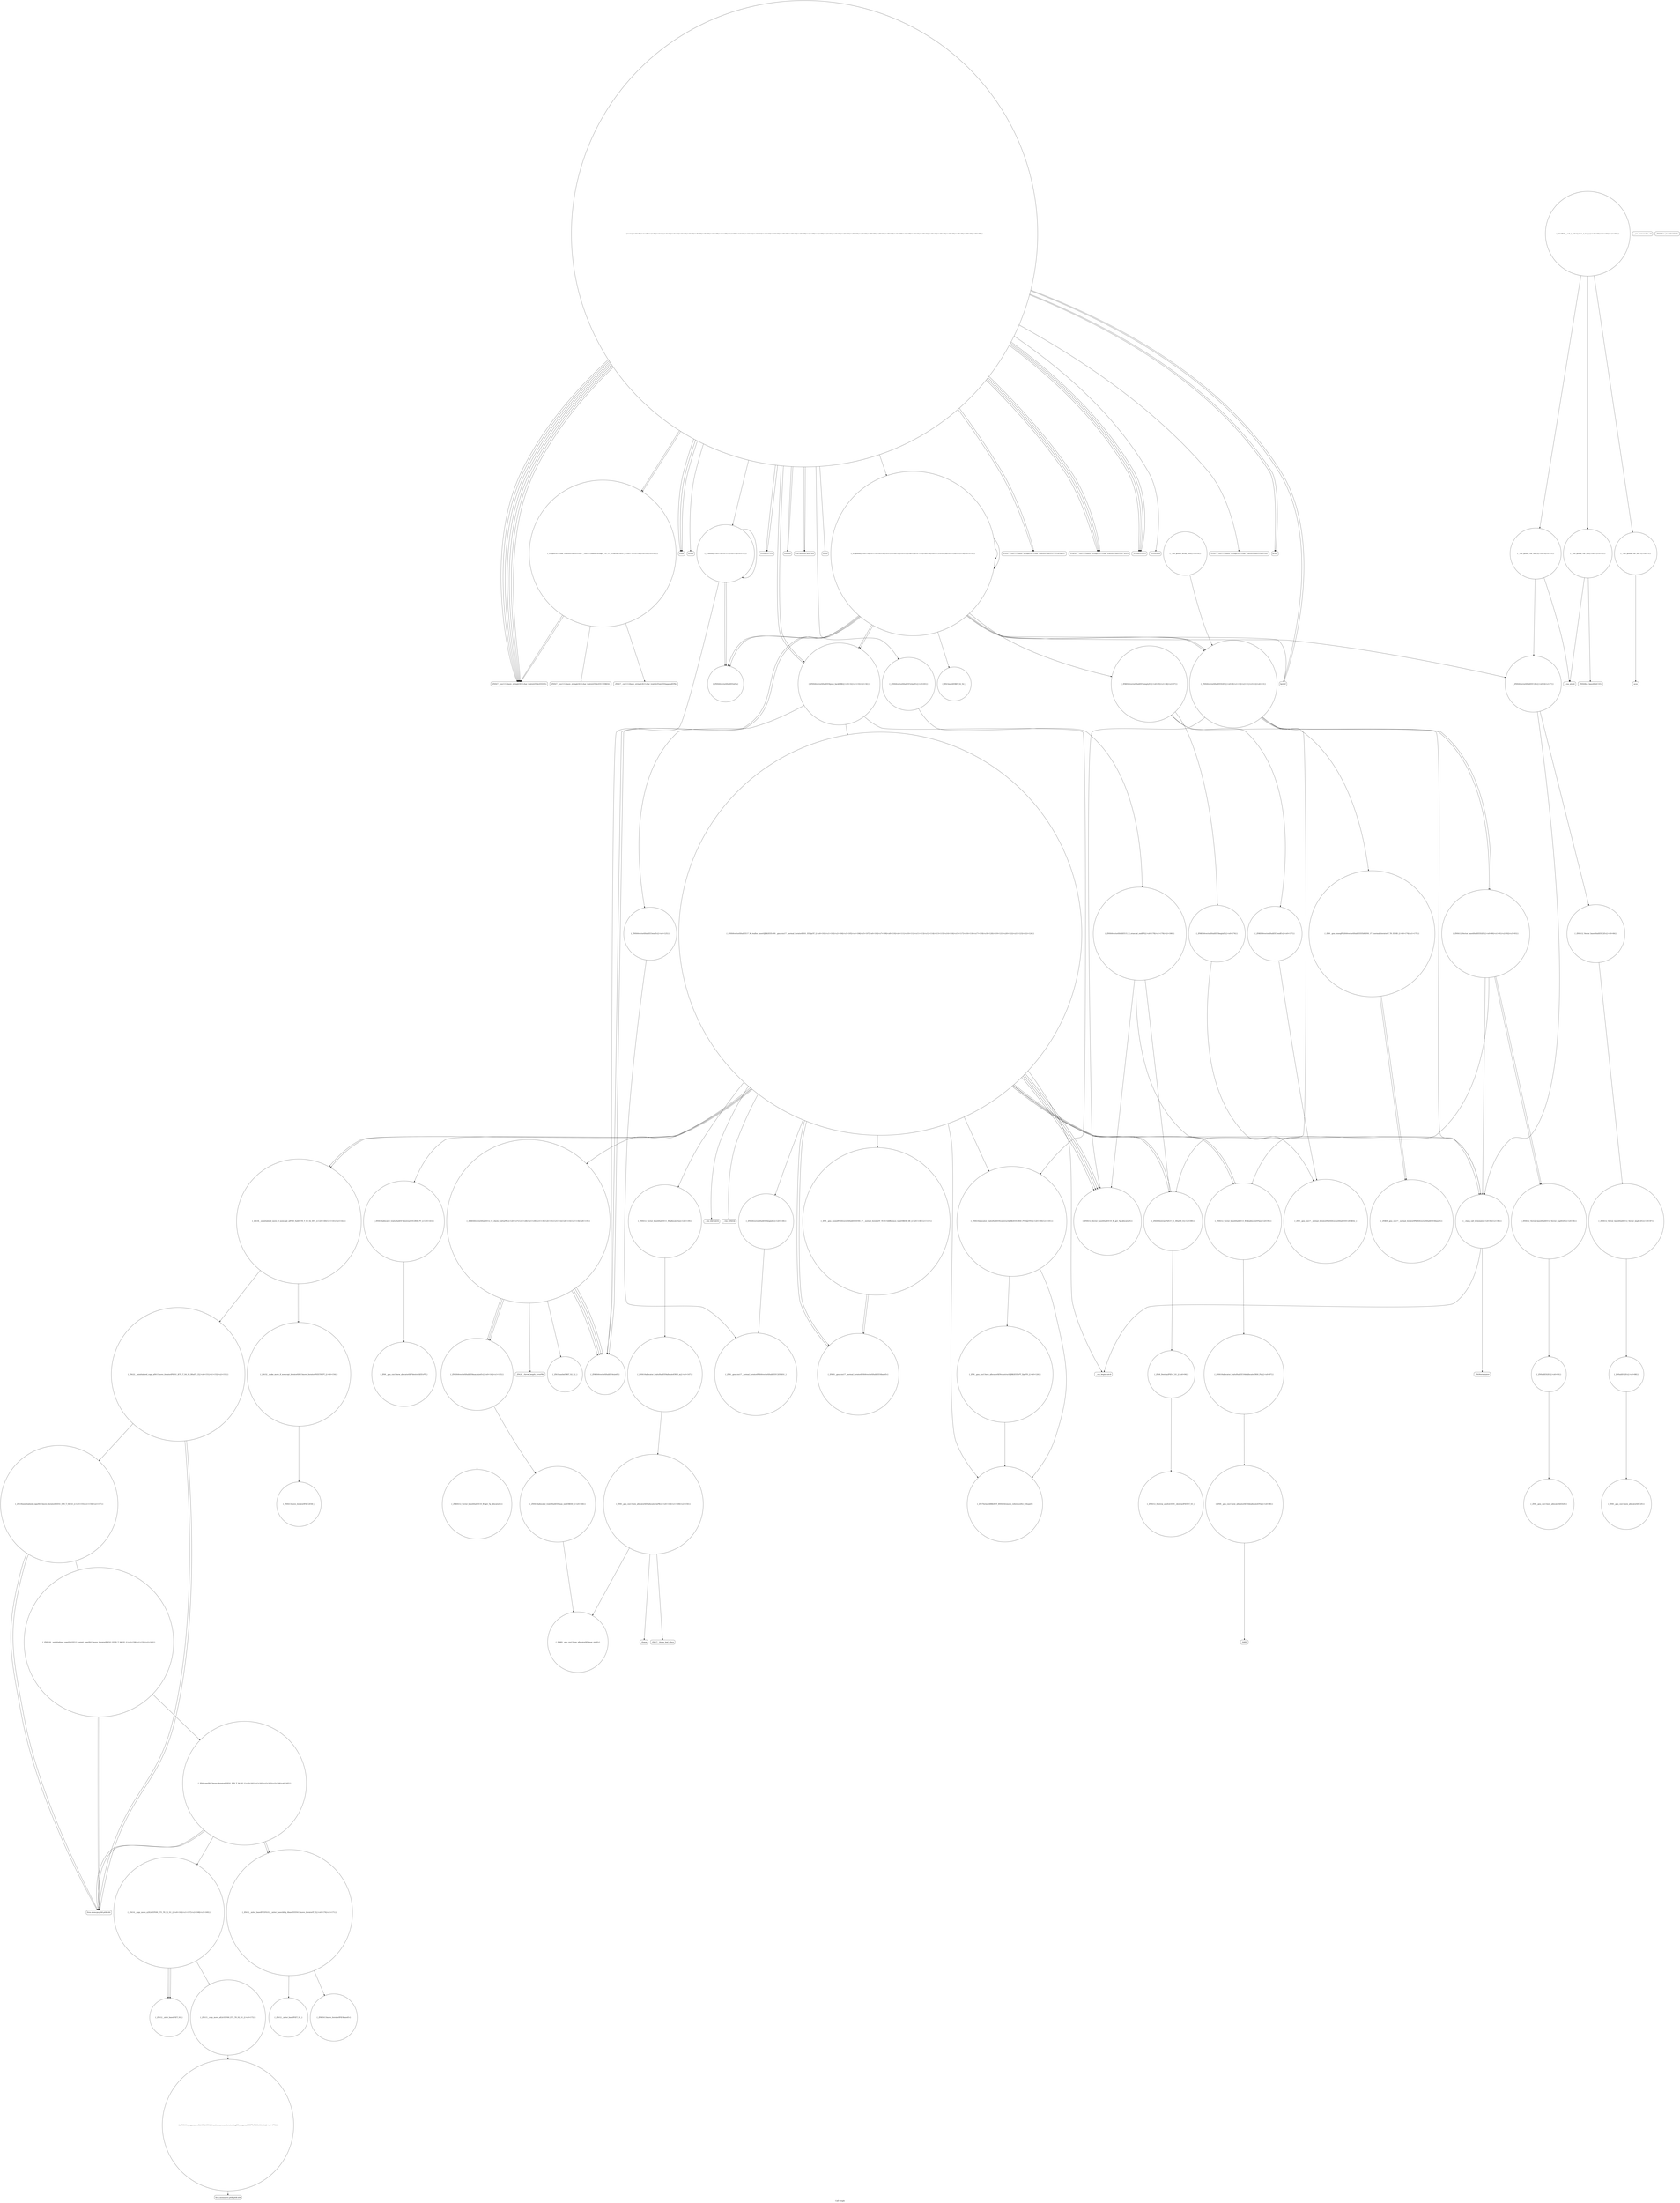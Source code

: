digraph "Call Graph" {
	label="Call Graph";

	Node0x55b2437f7b80 [shape=record,shape=circle,label="{__cxx_global_var_init|{<s0>1|<s1>2}}"];
	Node0x55b2437f7b80:s0 -> Node0x55b2437f7c00[color=black];
	Node0x55b2437f7b80:s1 -> Node0x55b2437f7d00[color=black];
	Node0x55b2437fb8a0 [shape=record,shape=circle,label="{_ZSt12__niter_baseIPiET_S1_}"];
	Node0x55b2437f7f00 [shape=record,shape=circle,label="{_ZNSt6vectorIiSaIiEEC2Ev|{<s0>6|<s1>7}}"];
	Node0x55b2437f7f00:s0 -> Node0x55b2437f8e00[color=black];
	Node0x55b2437f7f00:s1 -> Node0x55b2437f8e80[color=black];
	Node0x55b2437f9400 [shape=record,shape=circle,label="{_ZN9__gnu_cxxeqIPKiSt6vectorIiSaIiEEEEbRKNS_17__normal_iteratorIT_T0_EESB_|{<s0>174|<s1>175}}"];
	Node0x55b2437f9400:s0 -> Node0x55b2437f9580[color=black];
	Node0x55b2437f9400:s1 -> Node0x55b2437f9580[color=black];
	Node0x55b2437f8280 [shape=record,shape=circle,label="{_ZNSt6vectorIiSaIiEE9push_backERKi|{<s0>32|<s1>33|<s2>34}}"];
	Node0x55b2437f8280:s0 -> Node0x55b2437fa7a0[color=black];
	Node0x55b2437f8280:s1 -> Node0x55b2437fa8a0[color=black];
	Node0x55b2437f8280:s2 -> Node0x55b2437fa820[color=black];
	Node0x55b2437f8600 [shape=record,shape=Mrecord,label="{_ZNSt7__cxx1112basic_stringIcSt11char_traitsIcESaIcEEC1EPKcRKS3_}"];
	Node0x55b2437f8980 [shape=record,shape=Mrecord,label="{_ZNKSt7__cxx1112basic_stringIcSt11char_traitsIcESaIcEE5c_strEv}"];
	Node0x55b2437f8d00 [shape=record,shape=Mrecord,label="{_ZNSt7__cxx1112basic_stringIcSt11char_traitsIcESaIcEEC1ERKS4_}"];
	Node0x55b2437f9080 [shape=record,shape=circle,label="{_ZNSaIiEC2Ev|{<s0>88}}"];
	Node0x55b2437f9080:s0 -> Node0x55b2437f9100[color=black];
	Node0x55b2437fa420 [shape=record,shape=circle,label="{_ZNSt12_Vector_baseIiSaIiEE13_M_deallocateEPim|{<s0>95}}"];
	Node0x55b2437fa420:s0 -> Node0x55b2437fa520[color=black];
	Node0x55b2437fa7a0 [shape=record,shape=circle,label="{_ZNSt16allocator_traitsISaIiEE9constructIiJRKiEEEvRS0_PT_DpOT0_|{<s0>100|<s1>101}}"];
	Node0x55b2437fa7a0:s0 -> Node0x55b2437fa9a0[color=black];
	Node0x55b2437fa7a0:s1 -> Node0x55b2437fa920[color=black];
	Node0x55b2437fab20 [shape=record,shape=circle,label="{_ZNSt6vectorIiSaIiEE5beginEv|{<s0>138}}"];
	Node0x55b2437fab20:s0 -> Node0x55b2437fb1a0[color=black];
	Node0x55b2437faea0 [shape=record,shape=circle,label="{_ZNKSt6vectorIiSaIiEE8max_sizeEv|{<s0>144|<s1>145}}"];
	Node0x55b2437faea0:s0 -> Node0x55b2437fb0a0[color=black];
	Node0x55b2437faea0:s1 -> Node0x55b2437fb020[color=black];
	Node0x55b2437fb220 [shape=record,shape=circle,label="{_ZNSt16allocator_traitsISaIiEE8allocateERS0_m|{<s0>147}}"];
	Node0x55b2437fb220:s0 -> Node0x55b2437fb2a0[color=black];
	Node0x55b2437fb5a0 [shape=record,shape=Mrecord,label="{llvm.memcpy.p0i8.p0i8.i64}"];
	Node0x55b2437f7c00 [shape=record,shape=Mrecord,label="{_ZNSt8ios_base4InitC1Ev}"];
	Node0x55b2437fb920 [shape=record,shape=circle,label="{_ZNSt11__copy_moveILb1ELb1ESt26random_access_iterator_tagE8__copy_mIiEEPT_PKS3_S6_S4_|{<s0>173}}"];
	Node0x55b2437fb920:s0 -> Node0x55b2437fb9a0[color=black];
	Node0x55b2437f7f80 [shape=record,shape=circle,label="{__cxx_global_array_dtor|{<s0>8}}"];
	Node0x55b2437f7f80:s0 -> Node0x55b2437f8000[color=black];
	Node0x55b2437f9480 [shape=record,shape=circle,label="{_ZNKSt6vectorIiSaIiEE5beginEv|{<s0>176}}"];
	Node0x55b2437f9480:s0 -> Node0x55b2437f9600[color=black];
	Node0x55b2437f8300 [shape=record,shape=Mrecord,label="{__gxx_personality_v0}"];
	Node0x55b2437f8680 [shape=record,shape=Mrecord,label="{_ZNSaIcED1Ev}"];
	Node0x55b2437f8a00 [shape=record,shape=Mrecord,label="{_ZNSirsERi}"];
	Node0x55b2437f8d80 [shape=record,shape=Mrecord,label="{_ZNSt7__cxx1112basic_stringIcSt11char_traitsIcESaIcEE6appendEPKc}"];
	Node0x55b2437f9100 [shape=record,shape=circle,label="{_ZN9__gnu_cxx13new_allocatorIiEC2Ev}"];
	Node0x55b2437fa4a0 [shape=record,shape=circle,label="{_ZNSt12_Vector_baseIiSaIiEE12_Vector_implD2Ev|{<s0>96}}"];
	Node0x55b2437fa4a0:s0 -> Node0x55b2437fa6a0[color=black];
	Node0x55b2437fa820 [shape=record,shape=circle,label="{_ZNSt6vectorIiSaIiEE17_M_realloc_insertIJRKiEEEvN9__gnu_cxx17__normal_iteratorIPiS1_EEDpOT_|{<s0>102|<s1>103|<s2>104|<s3>105|<s4>106|<s5>107|<s6>108|<s7>109|<s8>110|<s9>111|<s10>112|<s11>113|<s12>114|<s13>115|<s14>116|<s15>117|<s16>118|<s17>119|<s18>120|<s19>121|<s20>122|<s21>123|<s22>124}}"];
	Node0x55b2437fa820:s0 -> Node0x55b2437faa20[color=black];
	Node0x55b2437fa820:s1 -> Node0x55b2437fab20[color=black];
	Node0x55b2437fa820:s2 -> Node0x55b2437faaa0[color=black];
	Node0x55b2437fa820:s3 -> Node0x55b2437faba0[color=black];
	Node0x55b2437fa820:s4 -> Node0x55b2437fa9a0[color=black];
	Node0x55b2437fa820:s5 -> Node0x55b2437fa7a0[color=black];
	Node0x55b2437fa820:s6 -> Node0x55b2437faca0[color=black];
	Node0x55b2437fa820:s7 -> Node0x55b2437f9200[color=black];
	Node0x55b2437fa820:s8 -> Node0x55b2437fac20[color=black];
	Node0x55b2437fa820:s9 -> Node0x55b2437faca0[color=black];
	Node0x55b2437fa820:s10 -> Node0x55b2437f9200[color=black];
	Node0x55b2437fa820:s11 -> Node0x55b2437fac20[color=black];
	Node0x55b2437fa820:s12 -> Node0x55b2437f8f00[color=black];
	Node0x55b2437fa820:s13 -> Node0x55b2437fad20[color=black];
	Node0x55b2437fa820:s14 -> Node0x55b2437fae20[color=black];
	Node0x55b2437fa820:s15 -> Node0x55b2437f9200[color=black];
	Node0x55b2437fa820:s16 -> Node0x55b2437f9180[color=black];
	Node0x55b2437fa820:s17 -> Node0x55b2437fa420[color=black];
	Node0x55b2437fa820:s18 -> Node0x55b2437fada0[color=black];
	Node0x55b2437fa820:s19 -> Node0x55b2437f9200[color=black];
	Node0x55b2437fa820:s20 -> Node0x55b2437f9180[color=black];
	Node0x55b2437fa820:s21 -> Node0x55b2437fa420[color=black];
	Node0x55b2437fa820:s22 -> Node0x55b2437f8e80[color=black];
	Node0x55b2437faba0 [shape=record,shape=circle,label="{_ZNSt12_Vector_baseIiSaIiEE11_M_allocateEm|{<s0>139}}"];
	Node0x55b2437faba0:s0 -> Node0x55b2437fb220[color=black];
	Node0x55b2437faf20 [shape=record,shape=Mrecord,label="{_ZSt20__throw_length_errorPKc}"];
	Node0x55b2437fb2a0 [shape=record,shape=circle,label="{_ZN9__gnu_cxx13new_allocatorIiE8allocateEmPKv|{<s0>148|<s1>149|<s2>150}}"];
	Node0x55b2437fb2a0:s0 -> Node0x55b2437fb120[color=black];
	Node0x55b2437fb2a0:s1 -> Node0x55b2437fb320[color=black];
	Node0x55b2437fb2a0:s2 -> Node0x55b2437fb3a0[color=black];
	Node0x55b2437fb620 [shape=record,shape=circle,label="{_ZNSt20__uninitialized_copyILb1EE13__uninit_copyISt13move_iteratorIPiES3_EET0_T_S6_S5_|{<s0>158|<s1>159|<s2>160}}"];
	Node0x55b2437fb620:s0 -> Node0x55b2437fb5a0[color=black];
	Node0x55b2437fb620:s1 -> Node0x55b2437fb5a0[color=black];
	Node0x55b2437fb620:s2 -> Node0x55b2437fb6a0[color=black];
	Node0x55b2437f7c80 [shape=record,shape=Mrecord,label="{_ZNSt8ios_base4InitD1Ev}"];
	Node0x55b2437fb9a0 [shape=record,shape=Mrecord,label="{llvm.memmove.p0i8.p0i8.i64}"];
	Node0x55b2437f8000 [shape=record,shape=circle,label="{_ZNSt6vectorIiSaIiEED2Ev|{<s0>9|<s1>10|<s2>11|<s3>12|<s4>13}}"];
	Node0x55b2437f8000:s0 -> Node0x55b2437f9200[color=black];
	Node0x55b2437f8000:s1 -> Node0x55b2437f9180[color=black];
	Node0x55b2437f8000:s2 -> Node0x55b2437f9280[color=black];
	Node0x55b2437f8000:s3 -> Node0x55b2437f9280[color=black];
	Node0x55b2437f8000:s4 -> Node0x55b2437f8e80[color=black];
	Node0x55b2437f9500 [shape=record,shape=circle,label="{_ZNKSt6vectorIiSaIiEE3endEv|{<s0>177}}"];
	Node0x55b2437f9500:s0 -> Node0x55b2437f9600[color=black];
	Node0x55b2437f8380 [shape=record,shape=Mrecord,label="{fprintf}"];
	Node0x55b2437f8700 [shape=record,shape=Mrecord,label="{_ZNSt7__cxx1112basic_stringIcSt11char_traitsIcESaIcEEaSEOS4_}"];
	Node0x55b2437f8a80 [shape=record,shape=Mrecord,label="{printf}"];
	Node0x55b2437f8e00 [shape=record,shape=circle,label="{_ZNSt12_Vector_baseIiSaIiEEC2Ev|{<s0>84}}"];
	Node0x55b2437f8e00:s0 -> Node0x55b2437f9000[color=black];
	Node0x55b2437f9180 [shape=record,shape=circle,label="{_ZSt8_DestroyIPiiEvT_S1_RSaIT0_E|{<s0>89}}"];
	Node0x55b2437f9180:s0 -> Node0x55b2437f9300[color=black];
	Node0x55b2437fa520 [shape=record,shape=circle,label="{_ZNSt16allocator_traitsISaIiEE10deallocateERS0_Pim|{<s0>97}}"];
	Node0x55b2437fa520:s0 -> Node0x55b2437fa5a0[color=black];
	Node0x55b2437fa8a0 [shape=record,shape=circle,label="{_ZNSt6vectorIiSaIiEE3endEv|{<s0>125}}"];
	Node0x55b2437fa8a0:s0 -> Node0x55b2437fb1a0[color=black];
	Node0x55b2437fac20 [shape=record,shape=circle,label="{_ZSt34__uninitialized_move_if_noexcept_aIPiS0_SaIiEET0_T_S3_S2_RT1_|{<s0>140|<s1>141|<s2>142}}"];
	Node0x55b2437fac20:s0 -> Node0x55b2437fb4a0[color=black];
	Node0x55b2437fac20:s1 -> Node0x55b2437fb4a0[color=black];
	Node0x55b2437fac20:s2 -> Node0x55b2437fb420[color=black];
	Node0x55b2437fafa0 [shape=record,shape=circle,label="{_ZSt3maxImERKT_S2_S2_}"];
	Node0x55b2437fb320 [shape=record,shape=Mrecord,label="{_ZSt17__throw_bad_allocv}"];
	Node0x55b2437fb6a0 [shape=record,shape=circle,label="{_ZSt4copyISt13move_iteratorIPiES1_ET0_T_S4_S3_|{<s0>161|<s1>162|<s2>163|<s3>164|<s4>165}}"];
	Node0x55b2437fb6a0:s0 -> Node0x55b2437fb5a0[color=black];
	Node0x55b2437fb6a0:s1 -> Node0x55b2437fb7a0[color=black];
	Node0x55b2437fb6a0:s2 -> Node0x55b2437fb5a0[color=black];
	Node0x55b2437fb6a0:s3 -> Node0x55b2437fb7a0[color=black];
	Node0x55b2437fb6a0:s4 -> Node0x55b2437fb720[color=black];
	Node0x55b2437f7d00 [shape=record,shape=Mrecord,label="{__cxa_atexit}"];
	Node0x55b2437fba20 [shape=record,shape=circle,label="{_ZSt12__miter_baseIPiET_S1_}"];
	Node0x55b2437f8080 [shape=record,shape=circle,label="{_Z3dfsiii|{<s0>14|<s1>15|<s2>16|<s3>17}}"];
	Node0x55b2437f8080:s0 -> Node0x55b2437f8100[color=black];
	Node0x55b2437f8080:s1 -> Node0x55b2437f8180[color=black];
	Node0x55b2437f8080:s2 -> Node0x55b2437f8180[color=black];
	Node0x55b2437f8080:s3 -> Node0x55b2437f8080[color=black];
	Node0x55b2437f9580 [shape=record,shape=circle,label="{_ZNK9__gnu_cxx17__normal_iteratorIPKiSt6vectorIiSaIiEEE4baseEv}"];
	Node0x55b2437f8400 [shape=record,shape=circle,label="{_ZNKSt6vectorIiSaIiEE5emptyEv|{<s0>35|<s1>36|<s2>37}}"];
	Node0x55b2437f8400:s0 -> Node0x55b2437f9480[color=black];
	Node0x55b2437f8400:s1 -> Node0x55b2437f9500[color=black];
	Node0x55b2437f8400:s2 -> Node0x55b2437f9400[color=black];
	Node0x55b2437f8780 [shape=record,shape=Mrecord,label="{_ZNSt7__cxx1112basic_stringIcSt11char_traitsIcESaIcEED1Ev}"];
	Node0x55b2437f8b00 [shape=record,shape=Mrecord,label="{scanf}"];
	Node0x55b2437f8e80 [shape=record,shape=circle,label="{__clang_call_terminate|{<s0>85|<s1>86}}"];
	Node0x55b2437f8e80:s0 -> Node0x55b2437f8f00[color=black];
	Node0x55b2437f8e80:s1 -> Node0x55b2437f8f80[color=black];
	Node0x55b2437f9200 [shape=record,shape=circle,label="{_ZNSt12_Vector_baseIiSaIiEE19_M_get_Tp_allocatorEv}"];
	Node0x55b2437fa5a0 [shape=record,shape=circle,label="{_ZN9__gnu_cxx13new_allocatorIiE10deallocateEPim|{<s0>98}}"];
	Node0x55b2437fa5a0:s0 -> Node0x55b2437fa620[color=black];
	Node0x55b2437fa920 [shape=record,shape=circle,label="{_ZN9__gnu_cxx13new_allocatorIiE9constructIiJRKiEEEvPT_DpOT0_|{<s0>126}}"];
	Node0x55b2437fa920:s0 -> Node0x55b2437fa9a0[color=black];
	Node0x55b2437faca0 [shape=record,shape=circle,label="{_ZNK9__gnu_cxx17__normal_iteratorIPiSt6vectorIiSaIiEEE4baseEv}"];
	Node0x55b2437fb020 [shape=record,shape=circle,label="{_ZNSt16allocator_traitsISaIiEE8max_sizeERKS0_|{<s0>146}}"];
	Node0x55b2437fb020:s0 -> Node0x55b2437fb120[color=black];
	Node0x55b2437fb3a0 [shape=record,shape=Mrecord,label="{_Znwm}"];
	Node0x55b2437fb720 [shape=record,shape=circle,label="{_ZSt14__copy_move_a2ILb1EPiS0_ET1_T0_S2_S1_|{<s0>166|<s1>167|<s2>168|<s3>169}}"];
	Node0x55b2437fb720:s0 -> Node0x55b2437fb8a0[color=black];
	Node0x55b2437fb720:s1 -> Node0x55b2437fb8a0[color=black];
	Node0x55b2437fb720:s2 -> Node0x55b2437fb8a0[color=black];
	Node0x55b2437fb720:s3 -> Node0x55b2437fb820[color=black];
	Node0x55b2437f7d80 [shape=record,shape=circle,label="{__cxx_global_var_init.1|{<s0>3}}"];
	Node0x55b2437f7d80:s0 -> Node0x55b2437f7e00[color=black];
	Node0x55b2437fbaa0 [shape=record,shape=circle,label="{_ZNKSt13move_iteratorIPiE4baseEv}"];
	Node0x55b2437f8100 [shape=record,shape=circle,label="{_ZNKSt6vectorIiSaIiEE4sizeEv}"];
	Node0x55b2437f9600 [shape=record,shape=circle,label="{_ZN9__gnu_cxx17__normal_iteratorIPKiSt6vectorIiSaIiEEEC2ERKS2_}"];
	Node0x55b2437f8480 [shape=record,shape=circle,label="{_ZSt3maxIiERKT_S2_S2_}"];
	Node0x55b2437f8800 [shape=record,shape=Mrecord,label="{sscanf}"];
	Node0x55b2437f8b80 [shape=record,shape=circle,label="{_ZNSt6vectorIiSaIiEE5clearEv|{<s0>83}}"];
	Node0x55b2437f8b80:s0 -> Node0x55b2437f9680[color=black];
	Node0x55b2437f8f00 [shape=record,shape=Mrecord,label="{__cxa_begin_catch}"];
	Node0x55b2437f9280 [shape=record,shape=circle,label="{_ZNSt12_Vector_baseIiSaIiEED2Ev|{<s0>90|<s1>91|<s2>92|<s3>93}}"];
	Node0x55b2437f9280:s0 -> Node0x55b2437fa420[color=black];
	Node0x55b2437f9280:s1 -> Node0x55b2437fa4a0[color=black];
	Node0x55b2437f9280:s2 -> Node0x55b2437fa4a0[color=black];
	Node0x55b2437f9280:s3 -> Node0x55b2437f8e80[color=black];
	Node0x55b2437fa620 [shape=record,shape=Mrecord,label="{_ZdlPv}"];
	Node0x55b2437fa9a0 [shape=record,shape=circle,label="{_ZSt7forwardIRKiEOT_RNSt16remove_referenceIS2_E4typeE}"];
	Node0x55b2437fad20 [shape=record,shape=circle,label="{_ZNSt16allocator_traitsISaIiEE7destroyIiEEvRS0_PT_|{<s0>143}}"];
	Node0x55b2437fad20:s0 -> Node0x55b2437f9380[color=black];
	Node0x55b2437fb0a0 [shape=record,shape=circle,label="{_ZNKSt12_Vector_baseIiSaIiEE19_M_get_Tp_allocatorEv}"];
	Node0x55b2437fb420 [shape=record,shape=circle,label="{_ZSt22__uninitialized_copy_aISt13move_iteratorIPiES1_iET0_T_S4_S3_RSaIT1_E|{<s0>151|<s1>152|<s2>153}}"];
	Node0x55b2437fb420:s0 -> Node0x55b2437fb5a0[color=black];
	Node0x55b2437fb420:s1 -> Node0x55b2437fb5a0[color=black];
	Node0x55b2437fb420:s2 -> Node0x55b2437fb520[color=black];
	Node0x55b2437fb7a0 [shape=record,shape=circle,label="{_ZSt12__miter_baseIPiEDTcl12__miter_basecldtfp_4baseEEESt13move_iteratorIT_E|{<s0>170|<s1>171}}"];
	Node0x55b2437fb7a0:s0 -> Node0x55b2437fbaa0[color=black];
	Node0x55b2437fb7a0:s1 -> Node0x55b2437fba20[color=black];
	Node0x55b2437f7e00 [shape=record,shape=Mrecord,label="{acos}"];
	Node0x55b2437fbb20 [shape=record,shape=circle,label="{_ZNSt13move_iteratorIPiEC2ES0_}"];
	Node0x55b2437f8180 [shape=record,shape=circle,label="{_ZNSt6vectorIiSaIiEEixEm}"];
	Node0x55b2437f9680 [shape=record,shape=circle,label="{_ZNSt6vectorIiSaIiEE15_M_erase_at_endEPi|{<s0>178|<s1>179|<s2>180}}"];
	Node0x55b2437f9680:s0 -> Node0x55b2437f9200[color=black];
	Node0x55b2437f9680:s1 -> Node0x55b2437f9180[color=black];
	Node0x55b2437f9680:s2 -> Node0x55b2437f8e80[color=black];
	Node0x55b2437f8500 [shape=record,shape=circle,label="{main|{<s0>38|<s1>39|<s2>40|<s3>41|<s4>42|<s5>43|<s6>44|<s7>45|<s8>46|<s9>47|<s10>48|<s11>49|<s12>50|<s13>51|<s14>52|<s15>53|<s16>54|<s17>55|<s18>56|<s19>57|<s20>58|<s21>59|<s22>60|<s23>61|<s24>62|<s25>63|<s26>64|<s27>65|<s28>66|<s29>67|<s30>68|<s31>69|<s32>70|<s33>71|<s34>72|<s35>73|<s36>74|<s37>75|<s38>76|<s39>77|<s40>78}}"];
	Node0x55b2437f8500:s0 -> Node0x55b2437f8580[color=black];
	Node0x55b2437f8500:s1 -> Node0x55b2437f8600[color=black];
	Node0x55b2437f8500:s2 -> Node0x55b2437f8680[color=black];
	Node0x55b2437f8500:s3 -> Node0x55b2437f8580[color=black];
	Node0x55b2437f8500:s4 -> Node0x55b2437f8600[color=black];
	Node0x55b2437f8500:s5 -> Node0x55b2437f8700[color=black];
	Node0x55b2437f8500:s6 -> Node0x55b2437f8780[color=black];
	Node0x55b2437f8500:s7 -> Node0x55b2437f8680[color=black];
	Node0x55b2437f8500:s8 -> Node0x55b2437f8680[color=black];
	Node0x55b2437f8500:s9 -> Node0x55b2437f8680[color=black];
	Node0x55b2437f8500:s10 -> Node0x55b2437f8800[color=black];
	Node0x55b2437f8500:s11 -> Node0x55b2437f8900[color=black];
	Node0x55b2437f8500:s12 -> Node0x55b2437f8980[color=black];
	Node0x55b2437f8500:s13 -> Node0x55b2437f8880[color=black];
	Node0x55b2437f8500:s14 -> Node0x55b2437f8780[color=black];
	Node0x55b2437f8500:s15 -> Node0x55b2437f8900[color=black];
	Node0x55b2437f8500:s16 -> Node0x55b2437f8980[color=black];
	Node0x55b2437f8500:s17 -> Node0x55b2437f8880[color=black];
	Node0x55b2437f8500:s18 -> Node0x55b2437f8780[color=black];
	Node0x55b2437f8500:s19 -> Node0x55b2437f8a00[color=black];
	Node0x55b2437f8500:s20 -> Node0x55b2437f8980[color=black];
	Node0x55b2437f8500:s21 -> Node0x55b2437f8380[color=black];
	Node0x55b2437f8500:s22 -> Node0x55b2437f8a80[color=black];
	Node0x55b2437f8500:s23 -> Node0x55b2437f8b00[color=black];
	Node0x55b2437f8500:s24 -> Node0x55b2437f8b00[color=black];
	Node0x55b2437f8500:s25 -> Node0x55b2437f8780[color=black];
	Node0x55b2437f8500:s26 -> Node0x55b2437f8780[color=black];
	Node0x55b2437f8500:s27 -> Node0x55b2437f8b80[color=black];
	Node0x55b2437f8500:s28 -> Node0x55b2437f8b00[color=black];
	Node0x55b2437f8500:s29 -> Node0x55b2437f8280[color=black];
	Node0x55b2437f8500:s30 -> Node0x55b2437f8280[color=black];
	Node0x55b2437f8500:s31 -> Node0x55b2437f8080[color=black];
	Node0x55b2437f8500:s32 -> Node0x55b2437f8c00[color=black];
	Node0x55b2437f8500:s33 -> Node0x55b2437f8c00[color=black];
	Node0x55b2437f8500:s34 -> Node0x55b2437f8200[color=black];
	Node0x55b2437f8500:s35 -> Node0x55b2437f8a80[color=black];
	Node0x55b2437f8500:s36 -> Node0x55b2437f8c80[color=black];
	Node0x55b2437f8500:s37 -> Node0x55b2437f8980[color=black];
	Node0x55b2437f8500:s38 -> Node0x55b2437f8380[color=black];
	Node0x55b2437f8500:s39 -> Node0x55b2437f8780[color=black];
	Node0x55b2437f8500:s40 -> Node0x55b2437f8780[color=black];
	Node0x55b2437f8880 [shape=record,shape=Mrecord,label="{freopen}"];
	Node0x55b2437f8c00 [shape=record,shape=Mrecord,label="{llvm.memset.p0i8.i64}"];
	Node0x55b2437f8f80 [shape=record,shape=Mrecord,label="{_ZSt9terminatev}"];
	Node0x55b2437f9300 [shape=record,shape=circle,label="{_ZSt8_DestroyIPiEvT_S1_|{<s0>94}}"];
	Node0x55b2437f9300:s0 -> Node0x55b2437fa3a0[color=black];
	Node0x55b2437fa6a0 [shape=record,shape=circle,label="{_ZNSaIiED2Ev|{<s0>99}}"];
	Node0x55b2437fa6a0:s0 -> Node0x55b2437fa720[color=black];
	Node0x55b2437faa20 [shape=record,shape=circle,label="{_ZNKSt6vectorIiSaIiEE12_M_check_lenEmPKc|{<s0>127|<s1>128|<s2>129|<s3>130|<s4>131|<s5>132|<s6>133|<s7>134|<s8>135}}"];
	Node0x55b2437faa20:s0 -> Node0x55b2437faea0[color=black];
	Node0x55b2437faa20:s1 -> Node0x55b2437f8100[color=black];
	Node0x55b2437faa20:s2 -> Node0x55b2437faf20[color=black];
	Node0x55b2437faa20:s3 -> Node0x55b2437f8100[color=black];
	Node0x55b2437faa20:s4 -> Node0x55b2437f8100[color=black];
	Node0x55b2437faa20:s5 -> Node0x55b2437fafa0[color=black];
	Node0x55b2437faa20:s6 -> Node0x55b2437f8100[color=black];
	Node0x55b2437faa20:s7 -> Node0x55b2437faea0[color=black];
	Node0x55b2437faa20:s8 -> Node0x55b2437faea0[color=black];
	Node0x55b2437fada0 [shape=record,shape=Mrecord,label="{__cxa_rethrow}"];
	Node0x55b2437fb120 [shape=record,shape=circle,label="{_ZNK9__gnu_cxx13new_allocatorIiE8max_sizeEv}"];
	Node0x55b2437fb4a0 [shape=record,shape=circle,label="{_ZSt32__make_move_if_noexcept_iteratorIiSt13move_iteratorIPiEET0_PT_|{<s0>154}}"];
	Node0x55b2437fb4a0:s0 -> Node0x55b2437fbb20[color=black];
	Node0x55b2437fb820 [shape=record,shape=circle,label="{_ZSt13__copy_move_aILb1EPiS0_ET1_T0_S2_S1_|{<s0>172}}"];
	Node0x55b2437fb820:s0 -> Node0x55b2437fb920[color=black];
	Node0x55b2437f7e80 [shape=record,shape=circle,label="{__cxx_global_var_init.2|{<s0>4|<s1>5}}"];
	Node0x55b2437f7e80:s0 -> Node0x55b2437f7f00[color=black];
	Node0x55b2437f7e80:s1 -> Node0x55b2437f7d00[color=black];
	Node0x55b2437f9380 [shape=record,shape=circle,label="{_ZN9__gnu_cxx13new_allocatorIiE7destroyIiEEvPT_}"];
	Node0x55b2437f8200 [shape=record,shape=circle,label="{_Z2goiiiib|{<s0>18|<s1>19|<s2>20|<s3>21|<s4>22|<s5>23|<s6>24|<s7>25|<s8>26|<s9>27|<s10>28|<s11>29|<s12>30|<s13>31}}"];
	Node0x55b2437f8200:s0 -> Node0x55b2437f7f00[color=black];
	Node0x55b2437f8200:s1 -> Node0x55b2437f8280[color=black];
	Node0x55b2437f8200:s2 -> Node0x55b2437f8000[color=black];
	Node0x55b2437f8200:s3 -> Node0x55b2437f8380[color=black];
	Node0x55b2437f8200:s4 -> Node0x55b2437f8100[color=black];
	Node0x55b2437f8200:s5 -> Node0x55b2437f8180[color=black];
	Node0x55b2437f8200:s6 -> Node0x55b2437f8280[color=black];
	Node0x55b2437f8200:s7 -> Node0x55b2437f8400[color=black];
	Node0x55b2437f8200:s8 -> Node0x55b2437f8100[color=black];
	Node0x55b2437f8200:s9 -> Node0x55b2437f8180[color=black];
	Node0x55b2437f8200:s10 -> Node0x55b2437f8200[color=black];
	Node0x55b2437f8200:s11 -> Node0x55b2437f8480[color=black];
	Node0x55b2437f8200:s12 -> Node0x55b2437f8200[color=black];
	Node0x55b2437f8200:s13 -> Node0x55b2437f8000[color=black];
	Node0x55b2437f9700 [shape=record,shape=circle,label="{_GLOBAL__sub_I_dzhulgakov_3_0.cpp|{<s0>181|<s1>182|<s2>183}}"];
	Node0x55b2437f9700:s0 -> Node0x55b2437f7b80[color=black];
	Node0x55b2437f9700:s1 -> Node0x55b2437f7d80[color=black];
	Node0x55b2437f9700:s2 -> Node0x55b2437f7e80[color=black];
	Node0x55b2437f8580 [shape=record,shape=Mrecord,label="{_ZNSaIcEC1Ev}"];
	Node0x55b2437f8900 [shape=record,shape=circle,label="{_ZStplIcSt11char_traitsIcESaIcEENSt7__cxx1112basic_stringIT_T0_T1_EERKS8_PKS5_|{<s0>79|<s1>80|<s2>81|<s3>82}}"];
	Node0x55b2437f8900:s0 -> Node0x55b2437f8d00[color=black];
	Node0x55b2437f8900:s1 -> Node0x55b2437f8d80[color=black];
	Node0x55b2437f8900:s2 -> Node0x55b2437f8780[color=black];
	Node0x55b2437f8900:s3 -> Node0x55b2437f8780[color=black];
	Node0x55b2437f8c80 [shape=record,shape=Mrecord,label="{fflush}"];
	Node0x55b2437f9000 [shape=record,shape=circle,label="{_ZNSt12_Vector_baseIiSaIiEE12_Vector_implC2Ev|{<s0>87}}"];
	Node0x55b2437f9000:s0 -> Node0x55b2437f9080[color=black];
	Node0x55b2437fa3a0 [shape=record,shape=circle,label="{_ZNSt12_Destroy_auxILb1EE9__destroyIPiEEvT_S3_}"];
	Node0x55b2437fa720 [shape=record,shape=circle,label="{_ZN9__gnu_cxx13new_allocatorIiED2Ev}"];
	Node0x55b2437faaa0 [shape=record,shape=circle,label="{_ZN9__gnu_cxxmiIPiSt6vectorIiSaIiEEEENS_17__normal_iteratorIT_T0_E15difference_typeERKS8_SB_|{<s0>136|<s1>137}}"];
	Node0x55b2437faaa0:s0 -> Node0x55b2437faca0[color=black];
	Node0x55b2437faaa0:s1 -> Node0x55b2437faca0[color=black];
	Node0x55b2437fae20 [shape=record,shape=Mrecord,label="{__cxa_end_catch}"];
	Node0x55b2437fb1a0 [shape=record,shape=circle,label="{_ZN9__gnu_cxx17__normal_iteratorIPiSt6vectorIiSaIiEEEC2ERKS1_}"];
	Node0x55b2437fb520 [shape=record,shape=circle,label="{_ZSt18uninitialized_copyISt13move_iteratorIPiES1_ET0_T_S4_S3_|{<s0>155|<s1>156|<s2>157}}"];
	Node0x55b2437fb520:s0 -> Node0x55b2437fb5a0[color=black];
	Node0x55b2437fb520:s1 -> Node0x55b2437fb5a0[color=black];
	Node0x55b2437fb520:s2 -> Node0x55b2437fb620[color=black];
}
